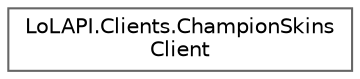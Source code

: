 digraph "Graphical Class Hierarchy"
{
 // LATEX_PDF_SIZE
  bgcolor="transparent";
  edge [fontname=Helvetica,fontsize=10,labelfontname=Helvetica,labelfontsize=10];
  node [fontname=Helvetica,fontsize=10,shape=box,height=0.2,width=0.4];
  rankdir="LR";
  Node0 [id="Node000000",label="LoLAPI.Clients.ChampionSkins\lClient",height=0.2,width=0.4,color="grey40", fillcolor="white", style="filled",URL="$class_lo_l_a_p_i_1_1_clients_1_1_champion_skins_client.html",tooltip=" "];
}
